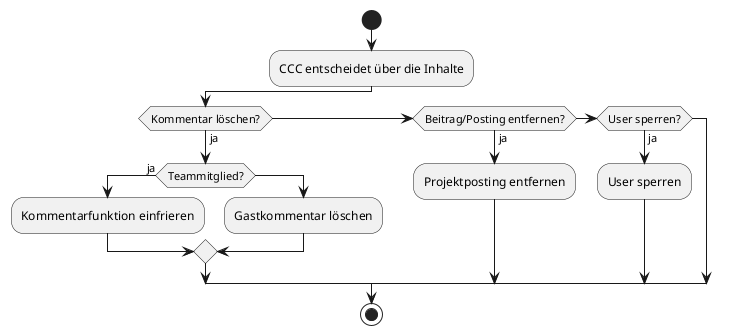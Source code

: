 @startuml
start
:CCC entscheidet über die Inhalte;
if (Kommentar löschen?) then (ja)
    if(Teammitglied?) then (ja)
        :Kommentarfunktion einfrieren;
    else
        :Gastkommentar löschen;
    endif
elseif (Beitrag/Posting entfernen?) then (ja)
    :Projektposting entfernen;
elseif (User sperren?) then (ja)
    :User sperren;
endif
stop
@enduml
